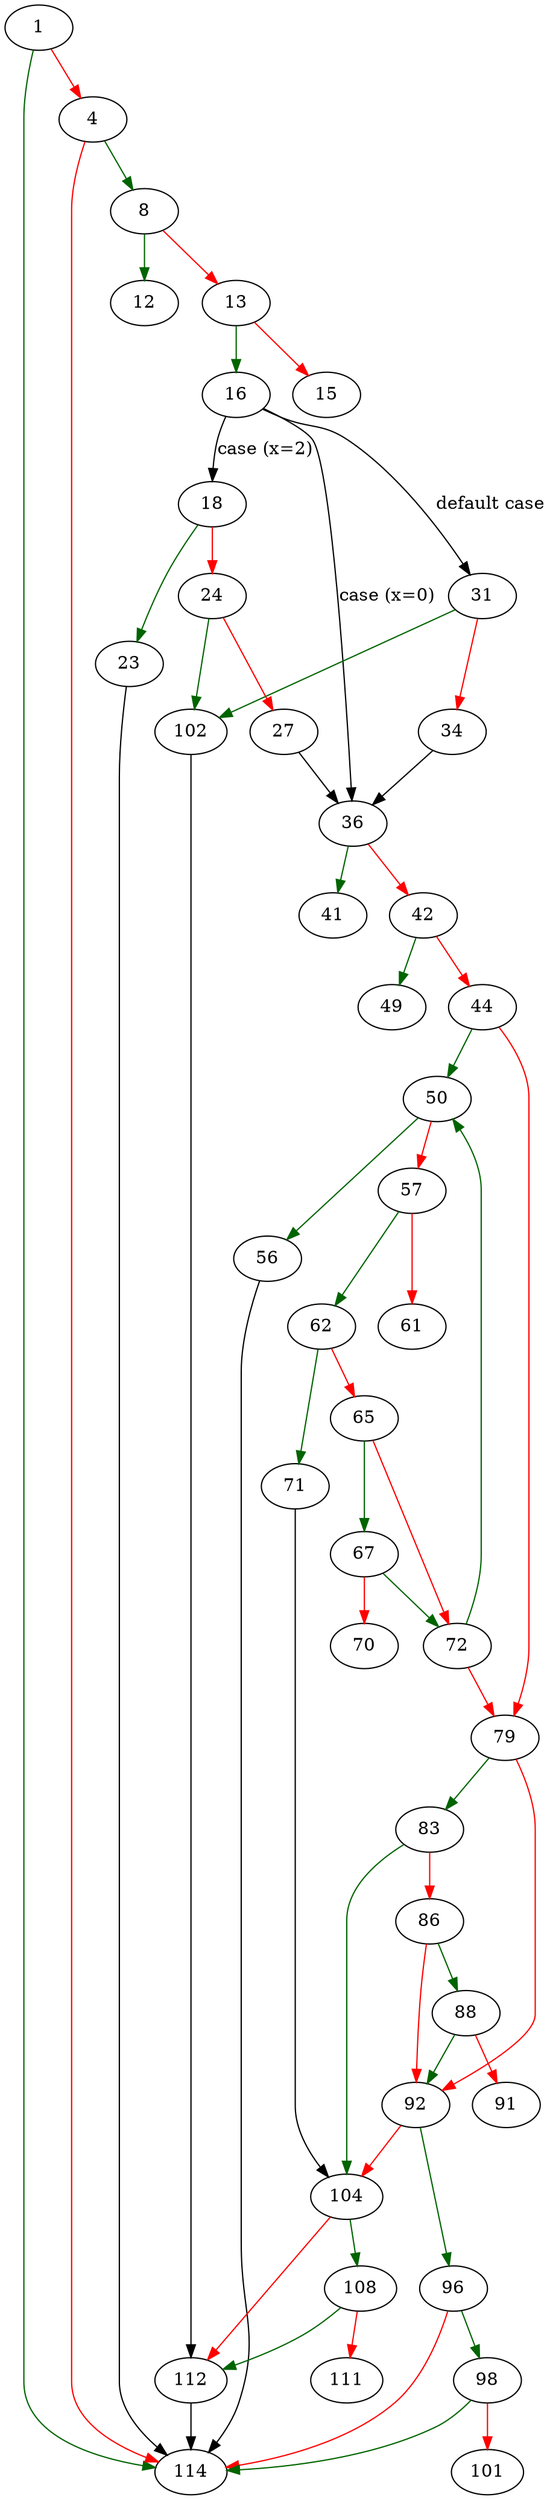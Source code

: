 strict digraph "chdir_long" {
	// Node definitions.
	1 [entry=true];
	114;
	4;
	8;
	12;
	13;
	16;
	15;
	18;
	36;
	31;
	23;
	24;
	102;
	27;
	34;
	41;
	42;
	49;
	44;
	50;
	79;
	56;
	57;
	62;
	61;
	71;
	65;
	67;
	72;
	70;
	104;
	83;
	92;
	86;
	88;
	91;
	96;
	98;
	101;
	112;
	108;
	111;

	// Edge definitions.
	1 -> 114 [
		color=darkgreen
		cond=true
	];
	1 -> 4 [
		color=red
		cond=false
	];
	4 -> 114 [
		color=red
		cond=false
	];
	4 -> 8 [
		color=darkgreen
		cond=true
	];
	8 -> 12 [
		color=darkgreen
		cond=true
	];
	8 -> 13 [
		color=red
		cond=false
	];
	13 -> 16 [
		color=darkgreen
		cond=true
	];
	13 -> 15 [
		color=red
		cond=false
	];
	16 -> 18 [
		cond="case (x=2)"
		label="case (x=2)"
	];
	16 -> 36 [
		cond="case (x=0)"
		label="case (x=0)"
	];
	16 -> 31 [
		cond="default case"
		label="default case"
	];
	18 -> 23 [
		color=darkgreen
		cond=true
	];
	18 -> 24 [
		color=red
		cond=false
	];
	36 -> 41 [
		color=darkgreen
		cond=true
	];
	36 -> 42 [
		color=red
		cond=false
	];
	31 -> 102 [
		color=darkgreen
		cond=true
	];
	31 -> 34 [
		color=red
		cond=false
	];
	23 -> 114;
	24 -> 102 [
		color=darkgreen
		cond=true
	];
	24 -> 27 [
		color=red
		cond=false
	];
	102 -> 112;
	27 -> 36;
	34 -> 36;
	42 -> 49 [
		color=darkgreen
		cond=true
	];
	42 -> 44 [
		color=red
		cond=false
	];
	44 -> 50 [
		color=darkgreen
		cond=true
	];
	44 -> 79 [
		color=red
		cond=false
	];
	50 -> 56 [
		color=darkgreen
		cond=true
	];
	50 -> 57 [
		color=red
		cond=false
	];
	79 -> 83 [
		color=darkgreen
		cond=true
	];
	79 -> 92 [
		color=red
		cond=false
	];
	56 -> 114;
	57 -> 62 [
		color=darkgreen
		cond=true
	];
	57 -> 61 [
		color=red
		cond=false
	];
	62 -> 71 [
		color=darkgreen
		cond=true
	];
	62 -> 65 [
		color=red
		cond=false
	];
	71 -> 104;
	65 -> 67 [
		color=darkgreen
		cond=true
	];
	65 -> 72 [
		color=red
		cond=false
	];
	67 -> 72 [
		color=darkgreen
		cond=true
	];
	67 -> 70 [
		color=red
		cond=false
	];
	72 -> 50 [
		color=darkgreen
		cond=true
	];
	72 -> 79 [
		color=red
		cond=false
	];
	104 -> 112 [
		color=red
		cond=false
	];
	104 -> 108 [
		color=darkgreen
		cond=true
	];
	83 -> 104 [
		color=darkgreen
		cond=true
	];
	83 -> 86 [
		color=red
		cond=false
	];
	92 -> 104 [
		color=red
		cond=false
	];
	92 -> 96 [
		color=darkgreen
		cond=true
	];
	86 -> 92 [
		color=red
		cond=false
	];
	86 -> 88 [
		color=darkgreen
		cond=true
	];
	88 -> 92 [
		color=darkgreen
		cond=true
	];
	88 -> 91 [
		color=red
		cond=false
	];
	96 -> 114 [
		color=red
		cond=false
	];
	96 -> 98 [
		color=darkgreen
		cond=true
	];
	98 -> 114 [
		color=darkgreen
		cond=true
	];
	98 -> 101 [
		color=red
		cond=false
	];
	112 -> 114;
	108 -> 112 [
		color=darkgreen
		cond=true
	];
	108 -> 111 [
		color=red
		cond=false
	];
}